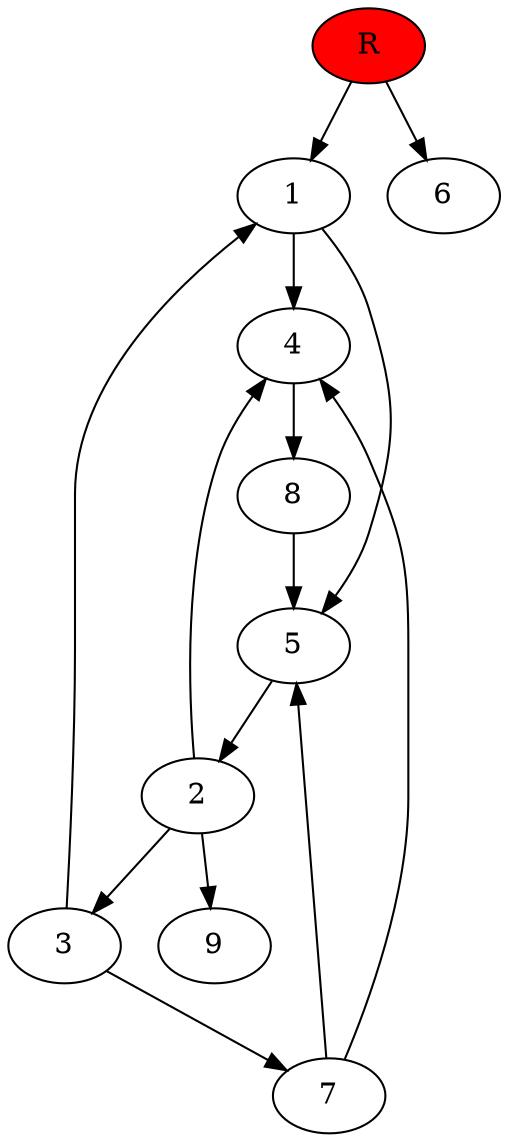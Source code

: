 digraph prb26454 {
	1
	2
	3
	4
	5
	6
	7
	8
	R [fillcolor="#ff0000" style=filled]
	1 -> 4
	1 -> 5
	2 -> 3
	2 -> 4
	2 -> 9
	3 -> 1
	3 -> 7
	4 -> 8
	5 -> 2
	7 -> 4
	7 -> 5
	8 -> 5
	R -> 1
	R -> 6
}
